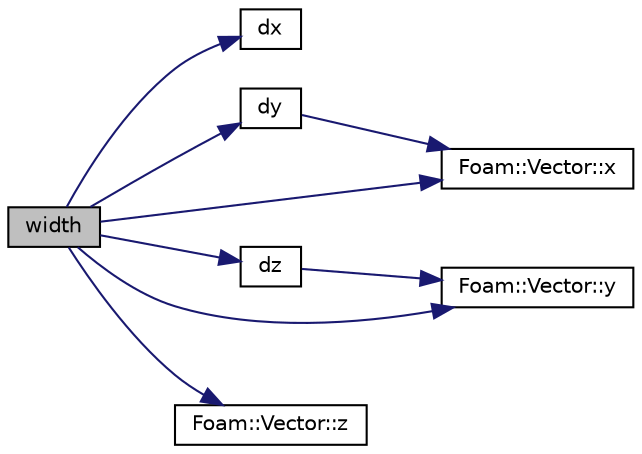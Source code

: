digraph "width"
{
  bgcolor="transparent";
  edge [fontname="Helvetica",fontsize="10",labelfontname="Helvetica",labelfontsize="10"];
  node [fontname="Helvetica",fontsize="10",shape=record];
  rankdir="LR";
  Node1 [label="width",height=0.2,width=0.4,color="black", fillcolor="grey75", style="filled" fontcolor="black"];
  Node1 -> Node2 [color="midnightblue",fontsize="10",style="solid",fontname="Helvetica"];
  Node2 [label="dx",height=0.2,width=0.4,color="black",URL="$classFoam_1_1PDRblock.html#a52f13dac0e881db1ecce132445f20515",tooltip="Cell size in x-direction at i position. "];
  Node1 -> Node3 [color="midnightblue",fontsize="10",style="solid",fontname="Helvetica"];
  Node3 [label="dy",height=0.2,width=0.4,color="black",URL="$classFoam_1_1PDRblock.html#a372295ddd2867f52e93cabb97af24684",tooltip="Cell size in y-direction at j position. "];
  Node3 -> Node4 [color="midnightblue",fontsize="10",style="solid",fontname="Helvetica"];
  Node4 [label="Foam::Vector::x",height=0.2,width=0.4,color="black",URL="$classFoam_1_1Vector.html#aeb7dc4a97968c543f58f9c7082e55757",tooltip="Access to the vector x component. "];
  Node1 -> Node5 [color="midnightblue",fontsize="10",style="solid",fontname="Helvetica"];
  Node5 [label="dz",height=0.2,width=0.4,color="black",URL="$classFoam_1_1PDRblock.html#ad765c22e408fdb51fc49d839a9b6a843",tooltip="Cell size in z-direction at k position. "];
  Node5 -> Node6 [color="midnightblue",fontsize="10",style="solid",fontname="Helvetica"];
  Node6 [label="Foam::Vector::y",height=0.2,width=0.4,color="black",URL="$classFoam_1_1Vector.html#a77c00b469d89c23bd35d2eb236140f70",tooltip="Access to the vector y component. "];
  Node1 -> Node4 [color="midnightblue",fontsize="10",style="solid",fontname="Helvetica"];
  Node1 -> Node6 [color="midnightblue",fontsize="10",style="solid",fontname="Helvetica"];
  Node1 -> Node7 [color="midnightblue",fontsize="10",style="solid",fontname="Helvetica"];
  Node7 [label="Foam::Vector::z",height=0.2,width=0.4,color="black",URL="$classFoam_1_1Vector.html#ac72a74f7dde9500927f63515c3f0a2f3",tooltip="Access to the vector z component. "];
}
